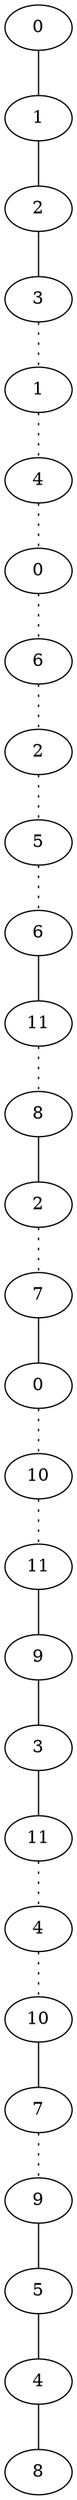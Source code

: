graph {
a0 -- a1;
a1 -- a2;
a2 -- a3;
a3 -- a4 [style=dotted];
a4 -- a5 [style=dotted];
a5 -- a6 [style=dotted];
a6 -- a7 [style=dotted];
a7 -- a8 [style=dotted];
a8 -- a9 [style=dotted];
a9 -- a10 [style=dotted];
a10 -- a11;
a11 -- a12 [style=dotted];
a12 -- a13;
a13 -- a14 [style=dotted];
a14 -- a15;
a15 -- a16 [style=dotted];
a16 -- a17 [style=dotted];
a17 -- a18;
a18 -- a19;
a19 -- a20;
a20 -- a21 [style=dotted];
a21 -- a22 [style=dotted];
a22 -- a23;
a23 -- a24 [style=dotted];
a24 -- a25;
a25 -- a26;
a26 -- a27;
a0[label=0];
a1[label=1];
a2[label=2];
a3[label=3];
a4[label=1];
a5[label=4];
a6[label=0];
a7[label=6];
a8[label=2];
a9[label=5];
a10[label=6];
a11[label=11];
a12[label=8];
a13[label=2];
a14[label=7];
a15[label=0];
a16[label=10];
a17[label=11];
a18[label=9];
a19[label=3];
a20[label=11];
a21[label=4];
a22[label=10];
a23[label=7];
a24[label=9];
a25[label=5];
a26[label=4];
a27[label=8];
}
